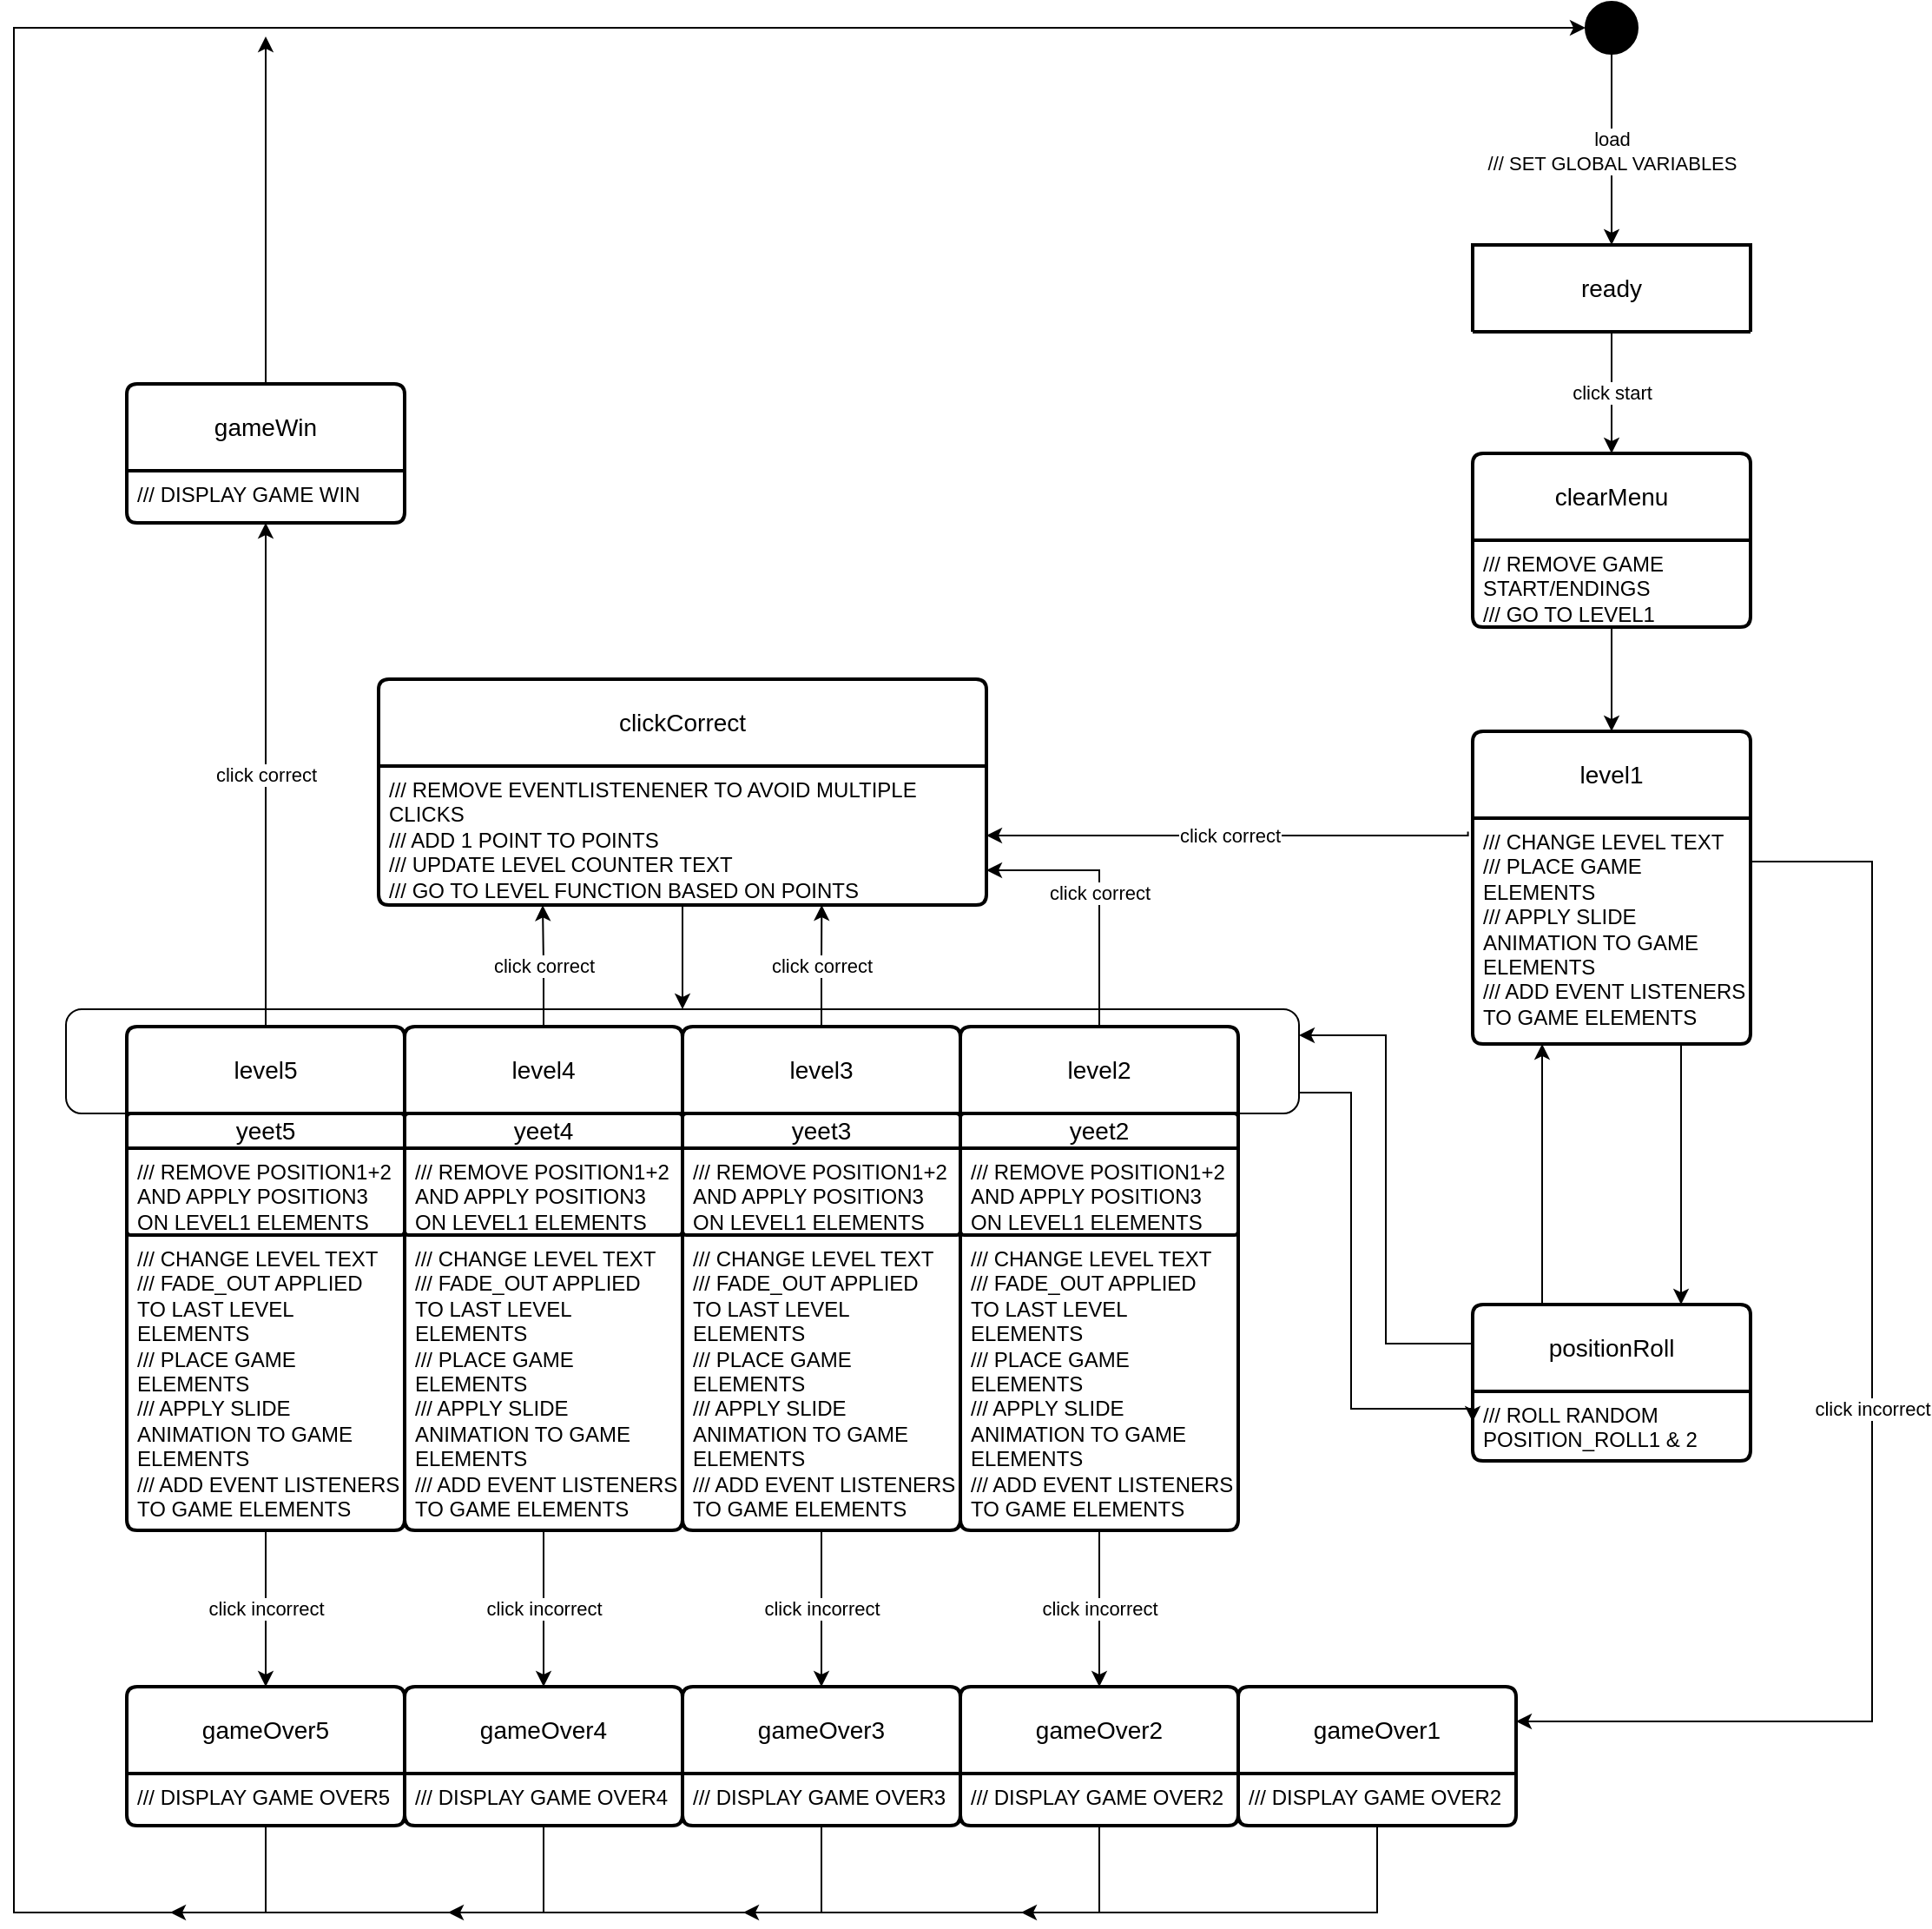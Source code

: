 <mxfile version="21.0.2" type="device"><diagram name="Page-1" id="b520641d-4fe3-3701-9064-5fc419738815"><mxGraphModel dx="3306" dy="1163" grid="1" gridSize="10" guides="1" tooltips="1" connect="1" arrows="1" fold="1" page="1" pageScale="1" pageWidth="1100" pageHeight="850" background="none" math="0" shadow="0"><root><mxCell id="0"/><mxCell id="1" parent="0"/><mxCell id="pbUDwe6Rb-l3A8r1CZtU-17" value="click start" style="edgeStyle=orthogonalEdgeStyle;rounded=0;orthogonalLoop=1;jettySize=auto;html=1;entryX=0.5;entryY=0;entryDx=0;entryDy=0;" edge="1" parent="1" source="pbUDwe6Rb-l3A8r1CZtU-6" target="pbUDwe6Rb-l3A8r1CZtU-12"><mxGeometry relative="1" as="geometry"/></mxCell><mxCell id="pbUDwe6Rb-l3A8r1CZtU-6" value="ready" style="swimlane;childLayout=stackLayout;horizontal=1;startSize=50;horizontalStack=0;rounded=1;fontSize=14;fontStyle=0;strokeWidth=2;resizeParent=0;resizeLast=1;shadow=0;dashed=0;align=center;arcSize=4;whiteSpace=wrap;html=1;" vertex="1" parent="1"><mxGeometry x="60" y="160" width="160" height="50" as="geometry"><mxRectangle x="60" y="160" width="80" height="50" as="alternateBounds"/></mxGeometry></mxCell><mxCell id="pbUDwe6Rb-l3A8r1CZtU-9" value="load&lt;br&gt;&lt;div style=&quot;&quot;&gt;/// SET GLOBAL VARIABLES&lt;/div&gt;" style="edgeStyle=orthogonalEdgeStyle;rounded=0;orthogonalLoop=1;jettySize=auto;html=1;align=center;entryX=0.5;entryY=0;entryDx=0;entryDy=0;" edge="1" parent="1" source="pbUDwe6Rb-l3A8r1CZtU-8" target="pbUDwe6Rb-l3A8r1CZtU-6"><mxGeometry x="0.007" relative="1" as="geometry"><mxPoint x="35" y="120" as="targetPoint"/><mxPoint as="offset"/></mxGeometry></mxCell><mxCell id="pbUDwe6Rb-l3A8r1CZtU-8" value="" style="ellipse;fillColor=strokeColor;html=1;" vertex="1" parent="1"><mxGeometry x="125" y="20" width="30" height="30" as="geometry"/></mxCell><mxCell id="pbUDwe6Rb-l3A8r1CZtU-21" value="" style="edgeStyle=orthogonalEdgeStyle;rounded=0;orthogonalLoop=1;jettySize=auto;html=1;" edge="1" parent="1" source="pbUDwe6Rb-l3A8r1CZtU-12" target="pbUDwe6Rb-l3A8r1CZtU-19"><mxGeometry relative="1" as="geometry"/></mxCell><mxCell id="pbUDwe6Rb-l3A8r1CZtU-12" value="clearMenu" style="swimlane;childLayout=stackLayout;horizontal=1;startSize=50;horizontalStack=0;rounded=1;fontSize=14;fontStyle=0;strokeWidth=2;resizeParent=0;resizeLast=1;shadow=0;dashed=0;align=center;arcSize=4;whiteSpace=wrap;html=1;" vertex="1" parent="1"><mxGeometry x="60" y="280" width="160" height="100" as="geometry"/></mxCell><mxCell id="pbUDwe6Rb-l3A8r1CZtU-13" value="/// REMOVE GAME &lt;br&gt;START/ENDINGS&lt;br&gt;/// GO TO LEVEL1" style="align=left;strokeColor=none;fillColor=none;spacingLeft=4;fontSize=12;verticalAlign=top;resizable=0;rotatable=0;part=1;html=1;" vertex="1" parent="pbUDwe6Rb-l3A8r1CZtU-12"><mxGeometry y="50" width="160" height="50" as="geometry"/></mxCell><mxCell id="pbUDwe6Rb-l3A8r1CZtU-19" value="level1" style="swimlane;childLayout=stackLayout;horizontal=1;startSize=50;horizontalStack=0;rounded=1;fontSize=14;fontStyle=0;strokeWidth=2;resizeParent=0;resizeLast=1;shadow=0;dashed=0;align=center;arcSize=4;whiteSpace=wrap;html=1;" vertex="1" parent="1"><mxGeometry x="60" y="440" width="160" height="180" as="geometry"/></mxCell><mxCell id="pbUDwe6Rb-l3A8r1CZtU-20" value="/// CHANGE LEVEL TEXT&lt;br&gt;/// PLACE GAME&lt;br&gt;ELEMENTS&lt;br&gt;/// APPLY SLIDE&lt;br&gt;ANIMATION TO GAME&lt;br&gt;ELEMENTS&lt;br&gt;/// ADD EVENT LISTENERS&lt;br&gt;TO GAME ELEMENTS" style="align=left;strokeColor=none;fillColor=none;spacingLeft=4;fontSize=12;verticalAlign=top;resizable=0;rotatable=0;part=1;html=1;" vertex="1" parent="pbUDwe6Rb-l3A8r1CZtU-19"><mxGeometry y="50" width="160" height="130" as="geometry"/></mxCell><mxCell id="pbUDwe6Rb-l3A8r1CZtU-66" style="edgeStyle=orthogonalEdgeStyle;rounded=0;orthogonalLoop=1;jettySize=auto;html=1;exitX=0.25;exitY=0;exitDx=0;exitDy=0;entryX=0.25;entryY=1;entryDx=0;entryDy=0;" edge="1" parent="1" source="pbUDwe6Rb-l3A8r1CZtU-29" target="pbUDwe6Rb-l3A8r1CZtU-20"><mxGeometry relative="1" as="geometry"/></mxCell><mxCell id="pbUDwe6Rb-l3A8r1CZtU-71" style="edgeStyle=orthogonalEdgeStyle;rounded=0;orthogonalLoop=1;jettySize=auto;html=1;exitX=0;exitY=0.25;exitDx=0;exitDy=0;entryX=1;entryY=0.25;entryDx=0;entryDy=0;" edge="1" parent="1" source="pbUDwe6Rb-l3A8r1CZtU-29" target="pbUDwe6Rb-l3A8r1CZtU-56"><mxGeometry relative="1" as="geometry"/></mxCell><mxCell id="pbUDwe6Rb-l3A8r1CZtU-29" value="positionRoll" style="swimlane;childLayout=stackLayout;horizontal=1;startSize=50;horizontalStack=0;rounded=1;fontSize=14;fontStyle=0;strokeWidth=2;resizeParent=0;resizeLast=1;shadow=0;dashed=0;align=center;arcSize=4;whiteSpace=wrap;html=1;" vertex="1" parent="1"><mxGeometry x="60" y="770" width="160" height="90" as="geometry"/></mxCell><mxCell id="pbUDwe6Rb-l3A8r1CZtU-30" value="/// ROLL RANDOM &lt;br&gt;POSITION_ROLL1 &amp;amp; 2" style="align=left;strokeColor=none;fillColor=none;spacingLeft=4;fontSize=12;verticalAlign=top;resizable=0;rotatable=0;part=1;html=1;" vertex="1" parent="pbUDwe6Rb-l3A8r1CZtU-29"><mxGeometry y="50" width="160" height="40" as="geometry"/></mxCell><mxCell id="pbUDwe6Rb-l3A8r1CZtU-56" value="" style="rounded=1;whiteSpace=wrap;html=1;" vertex="1" parent="1"><mxGeometry x="-750" y="600" width="710" height="60" as="geometry"/></mxCell><mxCell id="pbUDwe6Rb-l3A8r1CZtU-45" value="clickCorrect" style="swimlane;childLayout=stackLayout;horizontal=1;startSize=50;horizontalStack=0;rounded=1;fontSize=14;fontStyle=0;strokeWidth=2;resizeParent=0;resizeLast=1;shadow=0;dashed=0;align=center;arcSize=4;whiteSpace=wrap;html=1;" vertex="1" parent="1"><mxGeometry x="-570" y="410" width="350" height="130" as="geometry"/></mxCell><mxCell id="pbUDwe6Rb-l3A8r1CZtU-46" value="&lt;div&gt;/// REMOVE EVENTLISTENENER TO AVOID MULTIPLE &lt;br&gt;CLICKS&lt;/div&gt;/// ADD 1 POINT TO POINTS&lt;br&gt;/// UPDATE LEVEL COUNTER TEXT&lt;br&gt;/// GO TO LEVEL FUNCTION BASED ON POINTS" style="align=left;strokeColor=none;fillColor=none;spacingLeft=4;fontSize=12;verticalAlign=top;resizable=0;rotatable=0;part=1;html=1;" vertex="1" parent="pbUDwe6Rb-l3A8r1CZtU-45"><mxGeometry y="50" width="350" height="80" as="geometry"/></mxCell><mxCell id="pbUDwe6Rb-l3A8r1CZtU-48" value="click correct" style="edgeStyle=orthogonalEdgeStyle;rounded=0;orthogonalLoop=1;jettySize=auto;html=1;entryX=1;entryY=0.5;entryDx=0;entryDy=0;exitX=-0.017;exitY=0.06;exitDx=0;exitDy=0;exitPerimeter=0;" edge="1" parent="1" source="pbUDwe6Rb-l3A8r1CZtU-20" target="pbUDwe6Rb-l3A8r1CZtU-46"><mxGeometry relative="1" as="geometry"><Array as="points"><mxPoint x="57" y="500"/></Array></mxGeometry></mxCell><mxCell id="pbUDwe6Rb-l3A8r1CZtU-72" style="edgeStyle=orthogonalEdgeStyle;rounded=0;orthogonalLoop=1;jettySize=auto;html=1;exitX=1;exitY=0.75;exitDx=0;exitDy=0;entryX=0;entryY=0.75;entryDx=0;entryDy=0;" edge="1" parent="1" source="pbUDwe6Rb-l3A8r1CZtU-56" target="pbUDwe6Rb-l3A8r1CZtU-29"><mxGeometry relative="1" as="geometry"><Array as="points"><mxPoint x="-10" y="648"/><mxPoint x="-10" y="830"/></Array></mxGeometry></mxCell><mxCell id="pbUDwe6Rb-l3A8r1CZtU-127" value="click correct" style="edgeStyle=orthogonalEdgeStyle;rounded=0;orthogonalLoop=1;jettySize=auto;html=1;exitX=0.5;exitY=0;exitDx=0;exitDy=0;entryX=0.729;entryY=1;entryDx=0;entryDy=0;entryPerimeter=0;" edge="1" parent="1" source="pbUDwe6Rb-l3A8r1CZtU-54" target="pbUDwe6Rb-l3A8r1CZtU-46"><mxGeometry relative="1" as="geometry"/></mxCell><mxCell id="pbUDwe6Rb-l3A8r1CZtU-54" value="level3" style="swimlane;childLayout=stackLayout;horizontal=1;startSize=50;horizontalStack=0;rounded=1;fontSize=14;fontStyle=0;strokeWidth=2;resizeParent=0;resizeLast=1;shadow=0;dashed=0;align=center;arcSize=4;whiteSpace=wrap;html=1;" vertex="1" parent="1"><mxGeometry x="-395" y="610" width="160" height="290" as="geometry"><mxRectangle x="-395" y="610" width="80" height="50" as="alternateBounds"/></mxGeometry></mxCell><mxCell id="pbUDwe6Rb-l3A8r1CZtU-116" value="yeet3" style="swimlane;childLayout=stackLayout;horizontal=1;startSize=20;horizontalStack=0;rounded=1;fontSize=14;fontStyle=0;strokeWidth=2;resizeParent=0;resizeLast=1;shadow=0;dashed=0;align=center;arcSize=4;whiteSpace=wrap;html=1;" vertex="1" parent="pbUDwe6Rb-l3A8r1CZtU-54"><mxGeometry y="50" width="160" height="70" as="geometry"><mxRectangle x="30" y="940" width="70" height="30" as="alternateBounds"/></mxGeometry></mxCell><mxCell id="pbUDwe6Rb-l3A8r1CZtU-117" value="/// REMOVE POSITION1+2&lt;br&gt;AND APPLY POSITION3&lt;br&gt;ON LEVEL1 ELEMENTS" style="align=left;strokeColor=none;fillColor=none;spacingLeft=4;fontSize=12;verticalAlign=top;resizable=0;rotatable=0;part=1;html=1;" vertex="1" parent="pbUDwe6Rb-l3A8r1CZtU-116"><mxGeometry y="20" width="160" height="50" as="geometry"/></mxCell><mxCell id="pbUDwe6Rb-l3A8r1CZtU-55" value="/// CHANGE LEVEL TEXT&lt;br&gt;/// FADE_OUT APPLIED&lt;br&gt;TO LAST LEVEL&lt;br&gt;ELEMENTS&lt;br&gt;/// PLACE GAME&lt;br&gt;ELEMENTS&lt;br&gt;/// APPLY SLIDE&lt;br&gt;ANIMATION TO GAME&lt;br&gt;ELEMENTS&lt;br&gt;/// ADD EVENT LISTENERS&lt;br&gt;TO GAME ELEMENTS" style="align=left;strokeColor=none;fillColor=none;spacingLeft=4;fontSize=12;verticalAlign=top;resizable=0;rotatable=0;part=1;html=1;" vertex="1" parent="pbUDwe6Rb-l3A8r1CZtU-54"><mxGeometry y="120" width="160" height="170" as="geometry"/></mxCell><mxCell id="pbUDwe6Rb-l3A8r1CZtU-129" value="click correct" style="edgeStyle=orthogonalEdgeStyle;rounded=0;orthogonalLoop=1;jettySize=auto;html=1;exitX=0.5;exitY=0;exitDx=0;exitDy=0;entryX=0.27;entryY=1.002;entryDx=0;entryDy=0;entryPerimeter=0;" edge="1" parent="1" source="pbUDwe6Rb-l3A8r1CZtU-57" target="pbUDwe6Rb-l3A8r1CZtU-46"><mxGeometry relative="1" as="geometry"/></mxCell><mxCell id="pbUDwe6Rb-l3A8r1CZtU-57" value="level4" style="swimlane;childLayout=stackLayout;horizontal=1;startSize=50;horizontalStack=0;rounded=1;fontSize=14;fontStyle=0;strokeWidth=2;resizeParent=0;resizeLast=1;shadow=0;dashed=0;align=center;arcSize=4;whiteSpace=wrap;html=1;" vertex="1" parent="1"><mxGeometry x="-555" y="610" width="160" height="290" as="geometry"><mxRectangle x="-555" y="610" width="80" height="50" as="alternateBounds"/></mxGeometry></mxCell><mxCell id="pbUDwe6Rb-l3A8r1CZtU-118" value="yeet4" style="swimlane;childLayout=stackLayout;horizontal=1;startSize=20;horizontalStack=0;rounded=1;fontSize=14;fontStyle=0;strokeWidth=2;resizeParent=0;resizeLast=1;shadow=0;dashed=0;align=center;arcSize=4;whiteSpace=wrap;html=1;" vertex="1" parent="pbUDwe6Rb-l3A8r1CZtU-57"><mxGeometry y="50" width="160" height="70" as="geometry"><mxRectangle x="30" y="940" width="70" height="30" as="alternateBounds"/></mxGeometry></mxCell><mxCell id="pbUDwe6Rb-l3A8r1CZtU-119" value="/// REMOVE POSITION1+2&lt;br&gt;AND APPLY POSITION3&lt;br&gt;ON LEVEL1 ELEMENTS" style="align=left;strokeColor=none;fillColor=none;spacingLeft=4;fontSize=12;verticalAlign=top;resizable=0;rotatable=0;part=1;html=1;" vertex="1" parent="pbUDwe6Rb-l3A8r1CZtU-118"><mxGeometry y="20" width="160" height="50" as="geometry"/></mxCell><mxCell id="pbUDwe6Rb-l3A8r1CZtU-58" value="/// CHANGE LEVEL TEXT&lt;br&gt;/// FADE_OUT APPLIED&lt;br&gt;TO LAST LEVEL&lt;br&gt;ELEMENTS&lt;br&gt;/// PLACE GAME&lt;br&gt;ELEMENTS&lt;br&gt;/// APPLY SLIDE&lt;br&gt;ANIMATION TO GAME&lt;br&gt;ELEMENTS&lt;br&gt;/// ADD EVENT LISTENERS&lt;br&gt;TO GAME ELEMENTS" style="align=left;strokeColor=none;fillColor=none;spacingLeft=4;fontSize=12;verticalAlign=top;resizable=0;rotatable=0;part=1;html=1;" vertex="1" parent="pbUDwe6Rb-l3A8r1CZtU-57"><mxGeometry y="120" width="160" height="170" as="geometry"/></mxCell><mxCell id="pbUDwe6Rb-l3A8r1CZtU-101" value="click correct" style="edgeStyle=orthogonalEdgeStyle;rounded=0;orthogonalLoop=1;jettySize=auto;html=1;exitX=0.5;exitY=0;exitDx=0;exitDy=0;entryX=0.5;entryY=1;entryDx=0;entryDy=0;" edge="1" parent="1" source="pbUDwe6Rb-l3A8r1CZtU-59" target="pbUDwe6Rb-l3A8r1CZtU-90"><mxGeometry relative="1" as="geometry"/></mxCell><mxCell id="pbUDwe6Rb-l3A8r1CZtU-59" value="level5" style="swimlane;childLayout=stackLayout;horizontal=1;startSize=50;horizontalStack=0;rounded=1;fontSize=14;fontStyle=0;strokeWidth=2;resizeParent=0;resizeLast=1;shadow=0;dashed=0;align=center;arcSize=4;whiteSpace=wrap;html=1;" vertex="1" parent="1"><mxGeometry x="-715" y="610" width="160" height="290" as="geometry"><mxRectangle x="-715" y="610" width="80" height="50" as="alternateBounds"/></mxGeometry></mxCell><mxCell id="pbUDwe6Rb-l3A8r1CZtU-120" value="yeet5" style="swimlane;childLayout=stackLayout;horizontal=1;startSize=20;horizontalStack=0;rounded=1;fontSize=14;fontStyle=0;strokeWidth=2;resizeParent=0;resizeLast=1;shadow=0;dashed=0;align=center;arcSize=4;whiteSpace=wrap;html=1;" vertex="1" parent="pbUDwe6Rb-l3A8r1CZtU-59"><mxGeometry y="50" width="160" height="70" as="geometry"><mxRectangle y="50" width="160" height="30" as="alternateBounds"/></mxGeometry></mxCell><mxCell id="pbUDwe6Rb-l3A8r1CZtU-121" value="/// REMOVE POSITION1+2&lt;br&gt;AND APPLY POSITION3&lt;br&gt;ON LEVEL1 ELEMENTS" style="align=left;strokeColor=none;fillColor=none;spacingLeft=4;fontSize=12;verticalAlign=top;resizable=0;rotatable=0;part=1;html=1;" vertex="1" parent="pbUDwe6Rb-l3A8r1CZtU-120"><mxGeometry y="20" width="160" height="50" as="geometry"/></mxCell><mxCell id="pbUDwe6Rb-l3A8r1CZtU-60" value="/// CHANGE LEVEL TEXT&lt;br&gt;/// FADE_OUT APPLIED&lt;br&gt;TO LAST LEVEL&lt;br&gt;ELEMENTS&lt;br&gt;/// PLACE GAME&lt;br&gt;ELEMENTS&lt;br&gt;/// APPLY SLIDE&lt;br&gt;ANIMATION TO GAME&lt;br&gt;ELEMENTS&lt;br&gt;/// ADD EVENT LISTENERS&lt;br&gt;TO GAME ELEMENTS" style="align=left;strokeColor=none;fillColor=none;spacingLeft=4;fontSize=12;verticalAlign=top;resizable=0;rotatable=0;part=1;html=1;" vertex="1" parent="pbUDwe6Rb-l3A8r1CZtU-59"><mxGeometry y="120" width="160" height="170" as="geometry"/></mxCell><mxCell id="pbUDwe6Rb-l3A8r1CZtU-65" style="edgeStyle=orthogonalEdgeStyle;rounded=0;orthogonalLoop=1;jettySize=auto;html=1;exitX=0.75;exitY=1;exitDx=0;exitDy=0;entryX=0.75;entryY=0;entryDx=0;entryDy=0;" edge="1" parent="1" source="pbUDwe6Rb-l3A8r1CZtU-20" target="pbUDwe6Rb-l3A8r1CZtU-29"><mxGeometry relative="1" as="geometry"/></mxCell><mxCell id="pbUDwe6Rb-l3A8r1CZtU-80" value="click incorrect" style="edgeStyle=orthogonalEdgeStyle;rounded=0;orthogonalLoop=1;jettySize=auto;html=1;entryX=1;entryY=0.25;entryDx=0;entryDy=0;" edge="1" parent="1" target="pbUDwe6Rb-l3A8r1CZtU-131"><mxGeometry relative="1" as="geometry"><mxPoint x="220" y="515" as="sourcePoint"/><mxPoint x="410" y="1060" as="targetPoint"/><Array as="points"><mxPoint x="290" y="515"/><mxPoint x="290" y="1010"/></Array></mxGeometry></mxCell><mxCell id="pbUDwe6Rb-l3A8r1CZtU-81" value="gameOver2" style="swimlane;childLayout=stackLayout;horizontal=1;startSize=50;horizontalStack=0;rounded=1;fontSize=14;fontStyle=0;strokeWidth=2;resizeParent=0;resizeLast=1;shadow=0;dashed=0;align=center;arcSize=4;whiteSpace=wrap;html=1;" vertex="1" parent="1"><mxGeometry x="-235" y="990" width="160" height="80" as="geometry"/></mxCell><mxCell id="pbUDwe6Rb-l3A8r1CZtU-82" value="/// DISPLAY GAME OVER2" style="align=left;strokeColor=none;fillColor=none;spacingLeft=4;fontSize=12;verticalAlign=top;resizable=0;rotatable=0;part=1;html=1;" vertex="1" parent="pbUDwe6Rb-l3A8r1CZtU-81"><mxGeometry y="50" width="160" height="30" as="geometry"/></mxCell><mxCell id="pbUDwe6Rb-l3A8r1CZtU-83" value="gameOver3" style="swimlane;childLayout=stackLayout;horizontal=1;startSize=50;horizontalStack=0;rounded=1;fontSize=14;fontStyle=0;strokeWidth=2;resizeParent=0;resizeLast=1;shadow=0;dashed=0;align=center;arcSize=4;whiteSpace=wrap;html=1;" vertex="1" parent="1"><mxGeometry x="-395" y="990" width="160" height="80" as="geometry"/></mxCell><mxCell id="pbUDwe6Rb-l3A8r1CZtU-84" value="/// DISPLAY GAME OVER3" style="align=left;strokeColor=none;fillColor=none;spacingLeft=4;fontSize=12;verticalAlign=top;resizable=0;rotatable=0;part=1;html=1;" vertex="1" parent="pbUDwe6Rb-l3A8r1CZtU-83"><mxGeometry y="50" width="160" height="30" as="geometry"/></mxCell><mxCell id="pbUDwe6Rb-l3A8r1CZtU-85" value="gameOver4" style="swimlane;childLayout=stackLayout;horizontal=1;startSize=50;horizontalStack=0;rounded=1;fontSize=14;fontStyle=0;strokeWidth=2;resizeParent=0;resizeLast=1;shadow=0;dashed=0;align=center;arcSize=4;whiteSpace=wrap;html=1;" vertex="1" parent="1"><mxGeometry x="-555" y="990" width="160" height="80" as="geometry"/></mxCell><mxCell id="pbUDwe6Rb-l3A8r1CZtU-86" value="/// DISPLAY GAME OVER4" style="align=left;strokeColor=none;fillColor=none;spacingLeft=4;fontSize=12;verticalAlign=top;resizable=0;rotatable=0;part=1;html=1;" vertex="1" parent="pbUDwe6Rb-l3A8r1CZtU-85"><mxGeometry y="50" width="160" height="30" as="geometry"/></mxCell><mxCell id="pbUDwe6Rb-l3A8r1CZtU-87" value="gameOver5" style="swimlane;childLayout=stackLayout;horizontal=1;startSize=50;horizontalStack=0;rounded=1;fontSize=14;fontStyle=0;strokeWidth=2;resizeParent=0;resizeLast=1;shadow=0;dashed=0;align=center;arcSize=4;whiteSpace=wrap;html=1;" vertex="1" parent="1"><mxGeometry x="-715" y="990" width="160" height="80" as="geometry"/></mxCell><mxCell id="pbUDwe6Rb-l3A8r1CZtU-88" value="/// DISPLAY GAME OVER5" style="align=left;strokeColor=none;fillColor=none;spacingLeft=4;fontSize=12;verticalAlign=top;resizable=0;rotatable=0;part=1;html=1;" vertex="1" parent="pbUDwe6Rb-l3A8r1CZtU-87"><mxGeometry y="50" width="160" height="30" as="geometry"/></mxCell><mxCell id="pbUDwe6Rb-l3A8r1CZtU-122" style="edgeStyle=orthogonalEdgeStyle;rounded=0;orthogonalLoop=1;jettySize=auto;html=1;exitX=0.5;exitY=0;exitDx=0;exitDy=0;" edge="1" parent="1" source="pbUDwe6Rb-l3A8r1CZtU-89"><mxGeometry relative="1" as="geometry"><mxPoint x="-635" y="40" as="targetPoint"/></mxGeometry></mxCell><mxCell id="pbUDwe6Rb-l3A8r1CZtU-89" value="gameWin" style="swimlane;childLayout=stackLayout;horizontal=1;startSize=50;horizontalStack=0;rounded=1;fontSize=14;fontStyle=0;strokeWidth=2;resizeParent=0;resizeLast=1;shadow=0;dashed=0;align=center;arcSize=4;whiteSpace=wrap;html=1;" vertex="1" parent="1"><mxGeometry x="-715" y="240" width="160" height="80" as="geometry"/></mxCell><mxCell id="pbUDwe6Rb-l3A8r1CZtU-90" value="/// DISPLAY GAME WIN" style="align=left;strokeColor=none;fillColor=none;spacingLeft=4;fontSize=12;verticalAlign=top;resizable=0;rotatable=0;part=1;html=1;" vertex="1" parent="pbUDwe6Rb-l3A8r1CZtU-89"><mxGeometry y="50" width="160" height="30" as="geometry"/></mxCell><mxCell id="pbUDwe6Rb-l3A8r1CZtU-92" value="click incorrect" style="edgeStyle=orthogonalEdgeStyle;rounded=0;orthogonalLoop=1;jettySize=auto;html=1;exitX=0.5;exitY=1;exitDx=0;exitDy=0;entryX=0.5;entryY=0;entryDx=0;entryDy=0;" edge="1" parent="1" source="pbUDwe6Rb-l3A8r1CZtU-58" target="pbUDwe6Rb-l3A8r1CZtU-85"><mxGeometry relative="1" as="geometry"/></mxCell><mxCell id="pbUDwe6Rb-l3A8r1CZtU-93" value="click incorrect" style="edgeStyle=orthogonalEdgeStyle;rounded=0;orthogonalLoop=1;jettySize=auto;html=1;exitX=0.5;exitY=1;exitDx=0;exitDy=0;entryX=0.5;entryY=0;entryDx=0;entryDy=0;" edge="1" parent="1" source="pbUDwe6Rb-l3A8r1CZtU-55" target="pbUDwe6Rb-l3A8r1CZtU-83"><mxGeometry relative="1" as="geometry"/></mxCell><mxCell id="pbUDwe6Rb-l3A8r1CZtU-94" value="click incorrect" style="edgeStyle=orthogonalEdgeStyle;rounded=0;orthogonalLoop=1;jettySize=auto;html=1;exitX=0.5;exitY=1;exitDx=0;exitDy=0;entryX=0.5;entryY=0;entryDx=0;entryDy=0;" edge="1" parent="1" source="pbUDwe6Rb-l3A8r1CZtU-44" target="pbUDwe6Rb-l3A8r1CZtU-81"><mxGeometry relative="1" as="geometry"/></mxCell><mxCell id="pbUDwe6Rb-l3A8r1CZtU-102" style="edgeStyle=orthogonalEdgeStyle;rounded=0;orthogonalLoop=1;jettySize=auto;html=1;exitX=0.5;exitY=1;exitDx=0;exitDy=0;entryX=0;entryY=0.5;entryDx=0;entryDy=0;" edge="1" parent="1" source="pbUDwe6Rb-l3A8r1CZtU-82" target="pbUDwe6Rb-l3A8r1CZtU-8"><mxGeometry relative="1" as="geometry"><mxPoint x="-840" y="70" as="targetPoint"/><Array as="points"><mxPoint x="-155" y="1120"/><mxPoint x="-780" y="1120"/><mxPoint x="-780" y="35"/></Array></mxGeometry></mxCell><mxCell id="pbUDwe6Rb-l3A8r1CZtU-103" style="edgeStyle=orthogonalEdgeStyle;rounded=0;orthogonalLoop=1;jettySize=auto;html=1;exitX=0.5;exitY=1;exitDx=0;exitDy=0;" edge="1" parent="1" source="pbUDwe6Rb-l3A8r1CZtU-84"><mxGeometry relative="1" as="geometry"><mxPoint x="-360" y="1120" as="targetPoint"/><Array as="points"><mxPoint x="-315" y="1120"/></Array></mxGeometry></mxCell><mxCell id="pbUDwe6Rb-l3A8r1CZtU-104" style="edgeStyle=orthogonalEdgeStyle;rounded=0;orthogonalLoop=1;jettySize=auto;html=1;exitX=0.5;exitY=1;exitDx=0;exitDy=0;" edge="1" parent="1" source="pbUDwe6Rb-l3A8r1CZtU-86"><mxGeometry relative="1" as="geometry"><mxPoint x="-530" y="1120" as="targetPoint"/><Array as="points"><mxPoint x="-475" y="1120"/></Array></mxGeometry></mxCell><mxCell id="pbUDwe6Rb-l3A8r1CZtU-106" style="edgeStyle=orthogonalEdgeStyle;rounded=0;orthogonalLoop=1;jettySize=auto;html=1;exitX=0.5;exitY=1;exitDx=0;exitDy=0;" edge="1" parent="1" source="pbUDwe6Rb-l3A8r1CZtU-88"><mxGeometry relative="1" as="geometry"><mxPoint x="-690" y="1120" as="targetPoint"/><Array as="points"><mxPoint x="-635" y="1120"/></Array></mxGeometry></mxCell><mxCell id="pbUDwe6Rb-l3A8r1CZtU-107" value="click incorrect" style="edgeStyle=orthogonalEdgeStyle;rounded=0;orthogonalLoop=1;jettySize=auto;html=1;exitX=0.5;exitY=1;exitDx=0;exitDy=0;entryX=0.5;entryY=0;entryDx=0;entryDy=0;" edge="1" parent="1" source="pbUDwe6Rb-l3A8r1CZtU-60" target="pbUDwe6Rb-l3A8r1CZtU-87"><mxGeometry relative="1" as="geometry"/></mxCell><mxCell id="pbUDwe6Rb-l3A8r1CZtU-128" value="click correct" style="edgeStyle=orthogonalEdgeStyle;rounded=0;orthogonalLoop=1;jettySize=auto;html=1;exitX=0.5;exitY=0;exitDx=0;exitDy=0;entryX=1;entryY=0.75;entryDx=0;entryDy=0;" edge="1" parent="1" source="pbUDwe6Rb-l3A8r1CZtU-43" target="pbUDwe6Rb-l3A8r1CZtU-46"><mxGeometry relative="1" as="geometry"/></mxCell><mxCell id="pbUDwe6Rb-l3A8r1CZtU-43" value="level2" style="swimlane;childLayout=stackLayout;horizontal=1;startSize=50;horizontalStack=0;rounded=1;fontSize=14;fontStyle=0;strokeWidth=2;resizeParent=0;resizeLast=1;shadow=0;dashed=0;align=center;arcSize=4;whiteSpace=wrap;html=1;" vertex="1" parent="1"><mxGeometry x="-235" y="610" width="160" height="290" as="geometry"><mxRectangle x="-235" y="610" width="80" height="50" as="alternateBounds"/></mxGeometry></mxCell><mxCell id="pbUDwe6Rb-l3A8r1CZtU-110" value="yeet2" style="swimlane;childLayout=stackLayout;horizontal=1;startSize=20;horizontalStack=0;rounded=1;fontSize=14;fontStyle=0;strokeWidth=2;resizeParent=0;resizeLast=1;shadow=0;dashed=0;align=center;arcSize=4;whiteSpace=wrap;html=1;" vertex="1" parent="pbUDwe6Rb-l3A8r1CZtU-43"><mxGeometry y="50" width="160" height="70" as="geometry"><mxRectangle x="30" y="940" width="70" height="30" as="alternateBounds"/></mxGeometry></mxCell><mxCell id="pbUDwe6Rb-l3A8r1CZtU-111" value="/// REMOVE POSITION1+2 &lt;br&gt;AND APPLY POSITION3 &lt;br&gt;ON LEVEL1 ELEMENTS" style="align=left;strokeColor=none;fillColor=none;spacingLeft=4;fontSize=12;verticalAlign=top;resizable=0;rotatable=0;part=1;html=1;" vertex="1" parent="pbUDwe6Rb-l3A8r1CZtU-110"><mxGeometry y="20" width="160" height="50" as="geometry"/></mxCell><mxCell id="pbUDwe6Rb-l3A8r1CZtU-44" value="/// CHANGE LEVEL TEXT&lt;br&gt;/// FADE_OUT APPLIED&lt;br&gt;TO LAST LEVEL &lt;br&gt;ELEMENTS&lt;br&gt;/// PLACE GAME &lt;br&gt;ELEMENTS&lt;br&gt;/// APPLY SLIDE &lt;br&gt;ANIMATION TO GAME &lt;br&gt;ELEMENTS&lt;br&gt;/// ADD EVENT LISTENERS &lt;br&gt;TO GAME ELEMENTS" style="align=left;strokeColor=none;fillColor=none;spacingLeft=4;fontSize=12;verticalAlign=top;resizable=0;rotatable=0;part=1;html=1;" vertex="1" parent="pbUDwe6Rb-l3A8r1CZtU-43"><mxGeometry y="120" width="160" height="170" as="geometry"/></mxCell><mxCell id="pbUDwe6Rb-l3A8r1CZtU-125" style="edgeStyle=orthogonalEdgeStyle;rounded=0;orthogonalLoop=1;jettySize=auto;html=1;exitX=0.5;exitY=1;exitDx=0;exitDy=0;entryX=0.5;entryY=0;entryDx=0;entryDy=0;" edge="1" parent="1" source="pbUDwe6Rb-l3A8r1CZtU-46" target="pbUDwe6Rb-l3A8r1CZtU-56"><mxGeometry relative="1" as="geometry"/></mxCell><mxCell id="pbUDwe6Rb-l3A8r1CZtU-131" value="gameOver1" style="swimlane;childLayout=stackLayout;horizontal=1;startSize=50;horizontalStack=0;rounded=1;fontSize=14;fontStyle=0;strokeWidth=2;resizeParent=0;resizeLast=1;shadow=0;dashed=0;align=center;arcSize=4;whiteSpace=wrap;html=1;" vertex="1" parent="1"><mxGeometry x="-75" y="990" width="160" height="80" as="geometry"/></mxCell><mxCell id="pbUDwe6Rb-l3A8r1CZtU-132" value="/// DISPLAY GAME OVER2" style="align=left;strokeColor=none;fillColor=none;spacingLeft=4;fontSize=12;verticalAlign=top;resizable=0;rotatable=0;part=1;html=1;" vertex="1" parent="pbUDwe6Rb-l3A8r1CZtU-131"><mxGeometry y="50" width="160" height="30" as="geometry"/></mxCell><mxCell id="pbUDwe6Rb-l3A8r1CZtU-133" style="edgeStyle=orthogonalEdgeStyle;rounded=0;orthogonalLoop=1;jettySize=auto;html=1;exitX=0.5;exitY=1;exitDx=0;exitDy=0;" edge="1" parent="1" source="pbUDwe6Rb-l3A8r1CZtU-132"><mxGeometry relative="1" as="geometry"><mxPoint x="-200" y="1120" as="targetPoint"/><Array as="points"><mxPoint x="5" y="1120"/></Array></mxGeometry></mxCell></root></mxGraphModel></diagram></mxfile>